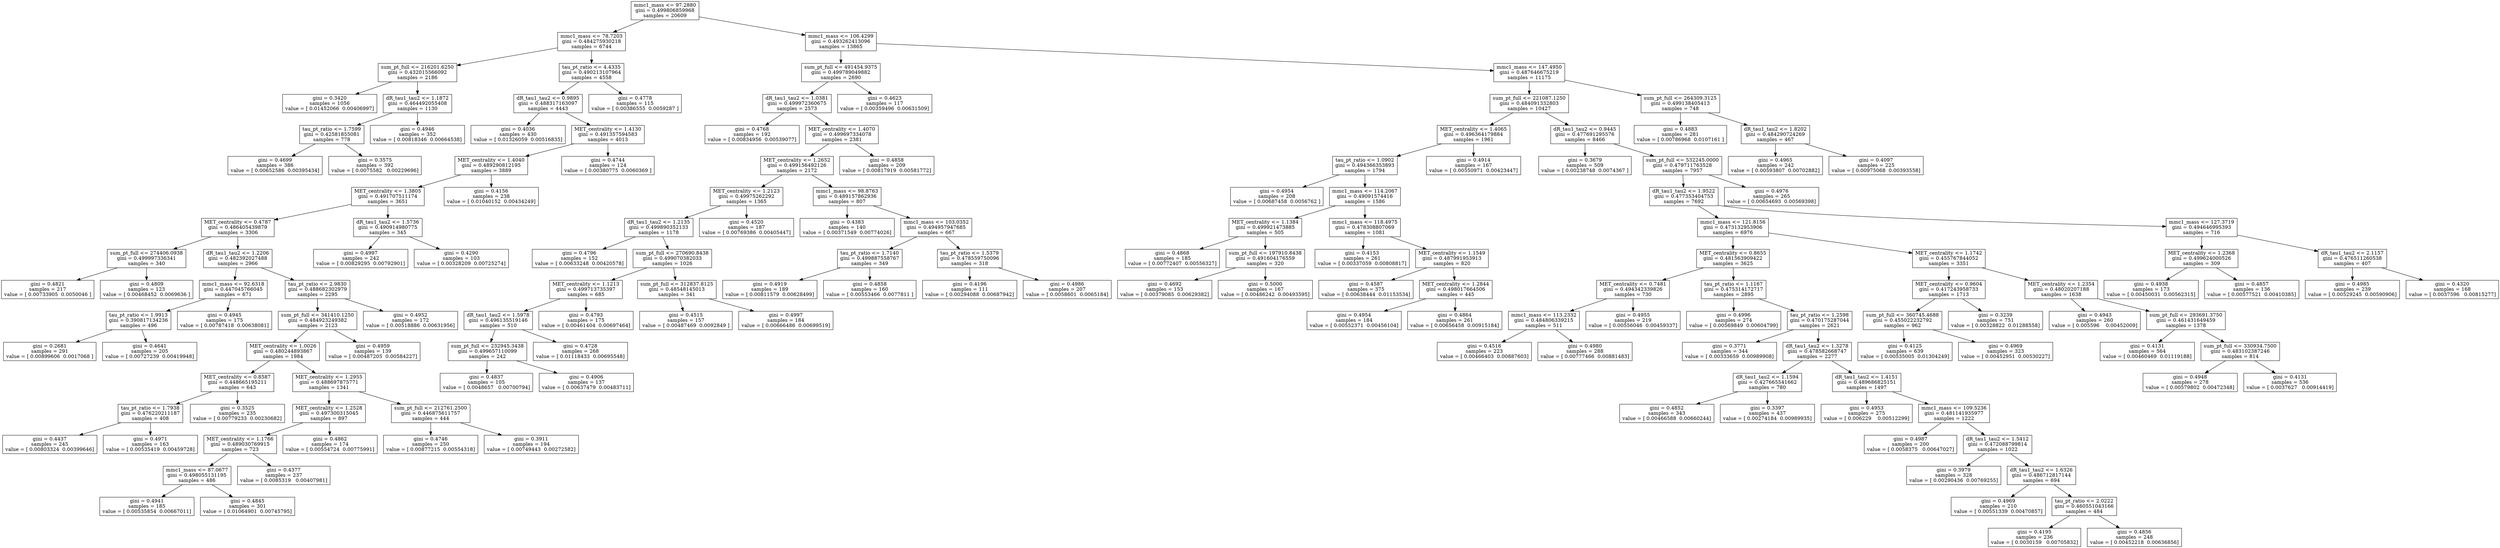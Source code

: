 digraph Tree {
0 [label="mmc1_mass <= 97.2880\ngini = 0.499806859968\nsamples = 20609", shape="box"] ;
1 [label="mmc1_mass <= 78.7203\ngini = 0.484275930218\nsamples = 6744", shape="box"] ;
0 -> 1 ;
2 [label="sum_pt_full <= 216201.6250\ngini = 0.432015566092\nsamples = 2186", shape="box"] ;
1 -> 2 ;
3 [label="gini = 0.3420\nsamples = 1056\nvalue = [ 0.01452066  0.00406997]", shape="box"] ;
2 -> 3 ;
4 [label="dR_tau1_tau2 <= 1.1872\ngini = 0.464492055408\nsamples = 1130", shape="box"] ;
2 -> 4 ;
5 [label="tau_pt_ratio <= 1.7599\ngini = 0.42581855081\nsamples = 778", shape="box"] ;
4 -> 5 ;
6 [label="gini = 0.4699\nsamples = 386\nvalue = [ 0.00652586  0.00395434]", shape="box"] ;
5 -> 6 ;
7 [label="gini = 0.3575\nsamples = 392\nvalue = [ 0.0075582   0.00229696]", shape="box"] ;
5 -> 7 ;
8 [label="gini = 0.4946\nsamples = 352\nvalue = [ 0.00818346  0.00664538]", shape="box"] ;
4 -> 8 ;
9 [label="tau_pt_ratio <= 4.4335\ngini = 0.490213107964\nsamples = 4558", shape="box"] ;
1 -> 9 ;
10 [label="dR_tau1_tau2 <= 0.9895\ngini = 0.488317163097\nsamples = 4443", shape="box"] ;
9 -> 10 ;
11 [label="gini = 0.4036\nsamples = 430\nvalue = [ 0.01326059  0.00516835]", shape="box"] ;
10 -> 11 ;
12 [label="MET_centrality <= 1.4130\ngini = 0.491357594583\nsamples = 4013", shape="box"] ;
10 -> 12 ;
13 [label="MET_centrality <= 1.4040\ngini = 0.489290812195\nsamples = 3889", shape="box"] ;
12 -> 13 ;
14 [label="MET_centrality <= 1.3805\ngini = 0.491707511174\nsamples = 3651", shape="box"] ;
13 -> 14 ;
15 [label="MET_centrality <= 0.4787\ngini = 0.486405439879\nsamples = 3306", shape="box"] ;
14 -> 15 ;
16 [label="sum_pt_full <= 274406.0938\ngini = 0.499997336341\nsamples = 340", shape="box"] ;
15 -> 16 ;
17 [label="gini = 0.4821\nsamples = 217\nvalue = [ 0.00733905  0.0050046 ]", shape="box"] ;
16 -> 17 ;
18 [label="gini = 0.4809\nsamples = 123\nvalue = [ 0.00468452  0.0069636 ]", shape="box"] ;
16 -> 18 ;
19 [label="dR_tau1_tau2 <= 1.2206\ngini = 0.482392027488\nsamples = 2966", shape="box"] ;
15 -> 19 ;
20 [label="mmc1_mass <= 92.6318\ngini = 0.447045766045\nsamples = 671", shape="box"] ;
19 -> 20 ;
21 [label="tau_pt_ratio <= 1.9913\ngini = 0.390817134236\nsamples = 496", shape="box"] ;
20 -> 21 ;
22 [label="gini = 0.2681\nsamples = 291\nvalue = [ 0.00899606  0.0017068 ]", shape="box"] ;
21 -> 22 ;
23 [label="gini = 0.4641\nsamples = 205\nvalue = [ 0.00727239  0.00419948]", shape="box"] ;
21 -> 23 ;
24 [label="gini = 0.4945\nsamples = 175\nvalue = [ 0.00787418  0.00638081]", shape="box"] ;
20 -> 24 ;
25 [label="tau_pt_ratio <= 2.9830\ngini = 0.488682302979\nsamples = 2295", shape="box"] ;
19 -> 25 ;
26 [label="sum_pt_full <= 341410.1250\ngini = 0.484923249382\nsamples = 2123", shape="box"] ;
25 -> 26 ;
27 [label="MET_centrality <= 1.0026\ngini = 0.480244893867\nsamples = 1984", shape="box"] ;
26 -> 27 ;
28 [label="MET_centrality <= 0.8587\ngini = 0.448665195211\nsamples = 643", shape="box"] ;
27 -> 28 ;
29 [label="tau_pt_ratio <= 1.7938\ngini = 0.476220211187\nsamples = 408", shape="box"] ;
28 -> 29 ;
30 [label="gini = 0.4437\nsamples = 245\nvalue = [ 0.00803324  0.00399646]", shape="box"] ;
29 -> 30 ;
31 [label="gini = 0.4971\nsamples = 163\nvalue = [ 0.00535419  0.00459728]", shape="box"] ;
29 -> 31 ;
32 [label="gini = 0.3525\nsamples = 235\nvalue = [ 0.00779233  0.00230682]", shape="box"] ;
28 -> 32 ;
33 [label="MET_centrality <= 1.2955\ngini = 0.488697875771\nsamples = 1341", shape="box"] ;
27 -> 33 ;
34 [label="MET_centrality <= 1.2528\ngini = 0.497300315045\nsamples = 897", shape="box"] ;
33 -> 34 ;
35 [label="MET_centrality <= 1.1766\ngini = 0.489030769915\nsamples = 723", shape="box"] ;
34 -> 35 ;
36 [label="mmc1_mass <= 87.0677\ngini = 0.498055131195\nsamples = 486", shape="box"] ;
35 -> 36 ;
37 [label="gini = 0.4941\nsamples = 185\nvalue = [ 0.00535854  0.00667011]", shape="box"] ;
36 -> 37 ;
38 [label="gini = 0.4845\nsamples = 301\nvalue = [ 0.01064901  0.00745795]", shape="box"] ;
36 -> 38 ;
39 [label="gini = 0.4377\nsamples = 237\nvalue = [ 0.0085319   0.00407981]", shape="box"] ;
35 -> 39 ;
40 [label="gini = 0.4862\nsamples = 174\nvalue = [ 0.00554724  0.00775991]", shape="box"] ;
34 -> 40 ;
41 [label="sum_pt_full <= 212761.2500\ngini = 0.446875611757\nsamples = 444", shape="box"] ;
33 -> 41 ;
42 [label="gini = 0.4746\nsamples = 250\nvalue = [ 0.00877215  0.00554318]", shape="box"] ;
41 -> 42 ;
43 [label="gini = 0.3911\nsamples = 194\nvalue = [ 0.00749443  0.00272582]", shape="box"] ;
41 -> 43 ;
44 [label="gini = 0.4959\nsamples = 139\nvalue = [ 0.00487205  0.00584227]", shape="box"] ;
26 -> 44 ;
45 [label="gini = 0.4952\nsamples = 172\nvalue = [ 0.00518886  0.00631956]", shape="box"] ;
25 -> 45 ;
46 [label="dR_tau1_tau2 <= 1.5736\ngini = 0.490914980775\nsamples = 345", shape="box"] ;
14 -> 46 ;
47 [label="gini = 0.4997\nsamples = 242\nvalue = [ 0.00829295  0.00792901]", shape="box"] ;
46 -> 47 ;
48 [label="gini = 0.4290\nsamples = 103\nvalue = [ 0.00328209  0.00725274]", shape="box"] ;
46 -> 48 ;
49 [label="gini = 0.4156\nsamples = 238\nvalue = [ 0.01040152  0.00434249]", shape="box"] ;
13 -> 49 ;
50 [label="gini = 0.4744\nsamples = 124\nvalue = [ 0.00380775  0.0060369 ]", shape="box"] ;
12 -> 50 ;
51 [label="gini = 0.4778\nsamples = 115\nvalue = [ 0.00386555  0.0059287 ]", shape="box"] ;
9 -> 51 ;
52 [label="mmc1_mass <= 106.4299\ngini = 0.493262413096\nsamples = 13865", shape="box"] ;
0 -> 52 ;
53 [label="sum_pt_full <= 491454.9375\ngini = 0.499789049882\nsamples = 2690", shape="box"] ;
52 -> 53 ;
54 [label="dR_tau1_tau2 <= 1.0381\ngini = 0.499972360675\nsamples = 2573", shape="box"] ;
53 -> 54 ;
55 [label="gini = 0.4768\nsamples = 192\nvalue = [ 0.00834956  0.00539077]", shape="box"] ;
54 -> 55 ;
56 [label="MET_centrality <= 1.4070\ngini = 0.499697334078\nsamples = 2381", shape="box"] ;
54 -> 56 ;
57 [label="MET_centrality <= 1.2652\ngini = 0.499156492126\nsamples = 2172", shape="box"] ;
56 -> 57 ;
58 [label="MET_centrality <= 1.2123\ngini = 0.49975262292\nsamples = 1365", shape="box"] ;
57 -> 58 ;
59 [label="dR_tau1_tau2 <= 1.2135\ngini = 0.499890352133\nsamples = 1178", shape="box"] ;
58 -> 59 ;
60 [label="gini = 0.4796\nsamples = 152\nvalue = [ 0.00633248  0.00420578]", shape="box"] ;
59 -> 60 ;
61 [label="sum_pt_full <= 270690.8438\ngini = 0.499070382033\nsamples = 1026", shape="box"] ;
59 -> 61 ;
62 [label="MET_centrality <= 1.1213\ngini = 0.499713735397\nsamples = 685", shape="box"] ;
61 -> 62 ;
63 [label="dR_tau1_tau2 <= 1.5978\ngini = 0.496135519146\nsamples = 510", shape="box"] ;
62 -> 63 ;
64 [label="sum_pt_full <= 232945.3438\ngini = 0.499657110099\nsamples = 242", shape="box"] ;
63 -> 64 ;
65 [label="gini = 0.4837\nsamples = 105\nvalue = [ 0.0048657   0.00700794]", shape="box"] ;
64 -> 65 ;
66 [label="gini = 0.4906\nsamples = 137\nvalue = [ 0.00637479  0.00483711]", shape="box"] ;
64 -> 66 ;
67 [label="gini = 0.4728\nsamples = 268\nvalue = [ 0.01118433  0.00695548]", shape="box"] ;
63 -> 67 ;
68 [label="gini = 0.4793\nsamples = 175\nvalue = [ 0.00461404  0.00697464]", shape="box"] ;
62 -> 68 ;
69 [label="sum_pt_full <= 312837.8125\ngini = 0.48548145013\nsamples = 341", shape="box"] ;
61 -> 69 ;
70 [label="gini = 0.4515\nsamples = 157\nvalue = [ 0.00487469  0.0092849 ]", shape="box"] ;
69 -> 70 ;
71 [label="gini = 0.4997\nsamples = 184\nvalue = [ 0.00666486  0.00699519]", shape="box"] ;
69 -> 71 ;
72 [label="gini = 0.4520\nsamples = 187\nvalue = [ 0.00769386  0.00405447]", shape="box"] ;
58 -> 72 ;
73 [label="mmc1_mass <= 98.8763\ngini = 0.489157862936\nsamples = 807", shape="box"] ;
57 -> 73 ;
74 [label="gini = 0.4383\nsamples = 140\nvalue = [ 0.00371549  0.00774026]", shape="box"] ;
73 -> 74 ;
75 [label="mmc1_mass <= 103.0352\ngini = 0.494957947685\nsamples = 667", shape="box"] ;
73 -> 75 ;
76 [label="tau_pt_ratio <= 1.7140\ngini = 0.499887558767\nsamples = 349", shape="box"] ;
75 -> 76 ;
77 [label="gini = 0.4919\nsamples = 189\nvalue = [ 0.00811579  0.00628499]", shape="box"] ;
76 -> 77 ;
78 [label="gini = 0.4858\nsamples = 160\nvalue = [ 0.00553466  0.0077811 ]", shape="box"] ;
76 -> 78 ;
79 [label="tau_pt_ratio <= 1.5379\ngini = 0.478559750096\nsamples = 318", shape="box"] ;
75 -> 79 ;
80 [label="gini = 0.4196\nsamples = 111\nvalue = [ 0.00294088  0.00687942]", shape="box"] ;
79 -> 80 ;
81 [label="gini = 0.4986\nsamples = 207\nvalue = [ 0.0058601  0.0065184]", shape="box"] ;
79 -> 81 ;
82 [label="gini = 0.4858\nsamples = 209\nvalue = [ 0.00817919  0.00581772]", shape="box"] ;
56 -> 82 ;
83 [label="gini = 0.4623\nsamples = 117\nvalue = [ 0.00359496  0.00631509]", shape="box"] ;
53 -> 83 ;
84 [label="mmc1_mass <= 147.4950\ngini = 0.487646675219\nsamples = 11175", shape="box"] ;
52 -> 84 ;
85 [label="sum_pt_full <= 221087.1250\ngini = 0.484091332803\nsamples = 10427", shape="box"] ;
84 -> 85 ;
86 [label="MET_centrality <= 1.4065\ngini = 0.496364179884\nsamples = 1961", shape="box"] ;
85 -> 86 ;
87 [label="tau_pt_ratio <= 1.0902\ngini = 0.494366353893\nsamples = 1794", shape="box"] ;
86 -> 87 ;
88 [label="gini = 0.4954\nsamples = 208\nvalue = [ 0.00687458  0.0056762 ]", shape="box"] ;
87 -> 88 ;
89 [label="mmc1_mass <= 114.2067\ngini = 0.49091574416\nsamples = 1586", shape="box"] ;
87 -> 89 ;
90 [label="MET_centrality <= 1.1384\ngini = 0.499921473885\nsamples = 505", shape="box"] ;
89 -> 90 ;
91 [label="gini = 0.4868\nsamples = 185\nvalue = [ 0.00772407  0.00556327]", shape="box"] ;
90 -> 91 ;
92 [label="sum_pt_full <= 197910.8438\ngini = 0.491604176559\nsamples = 320", shape="box"] ;
90 -> 92 ;
93 [label="gini = 0.4692\nsamples = 153\nvalue = [ 0.00379085  0.00629382]", shape="box"] ;
92 -> 93 ;
94 [label="gini = 0.5000\nsamples = 167\nvalue = [ 0.00486242  0.00493595]", shape="box"] ;
92 -> 94 ;
95 [label="mmc1_mass <= 118.4975\ngini = 0.478308807069\nsamples = 1081", shape="box"] ;
89 -> 95 ;
96 [label="gini = 0.4153\nsamples = 261\nvalue = [ 0.00337059  0.00808817]", shape="box"] ;
95 -> 96 ;
97 [label="MET_centrality <= 1.1549\ngini = 0.487991953913\nsamples = 820", shape="box"] ;
95 -> 97 ;
98 [label="gini = 0.4587\nsamples = 375\nvalue = [ 0.00638444  0.01153534]", shape="box"] ;
97 -> 98 ;
99 [label="MET_centrality <= 1.2844\ngini = 0.498017664506\nsamples = 445", shape="box"] ;
97 -> 99 ;
100 [label="gini = 0.4954\nsamples = 184\nvalue = [ 0.00552371  0.00456104]", shape="box"] ;
99 -> 100 ;
101 [label="gini = 0.4864\nsamples = 261\nvalue = [ 0.00656458  0.00915184]", shape="box"] ;
99 -> 101 ;
102 [label="gini = 0.4914\nsamples = 167\nvalue = [ 0.00550971  0.00423447]", shape="box"] ;
86 -> 102 ;
103 [label="dR_tau1_tau2 <= 0.9445\ngini = 0.477691295576\nsamples = 8466", shape="box"] ;
85 -> 103 ;
104 [label="gini = 0.3679\nsamples = 509\nvalue = [ 0.00238748  0.0074367 ]", shape="box"] ;
103 -> 104 ;
105 [label="sum_pt_full <= 532245.0000\ngini = 0.479711763528\nsamples = 7957", shape="box"] ;
103 -> 105 ;
106 [label="dR_tau1_tau2 <= 1.9522\ngini = 0.477353404753\nsamples = 7692", shape="box"] ;
105 -> 106 ;
107 [label="mmc1_mass <= 121.8156\ngini = 0.473132953906\nsamples = 6976", shape="box"] ;
106 -> 107 ;
108 [label="MET_centrality <= 0.8655\ngini = 0.481563909422\nsamples = 3625", shape="box"] ;
107 -> 108 ;
109 [label="MET_centrality <= 0.7481\ngini = 0.494342339826\nsamples = 730", shape="box"] ;
108 -> 109 ;
110 [label="mmc1_mass <= 113.2332\ngini = 0.484806339215\nsamples = 511", shape="box"] ;
109 -> 110 ;
111 [label="gini = 0.4516\nsamples = 223\nvalue = [ 0.00466403  0.00887603]", shape="box"] ;
110 -> 111 ;
112 [label="gini = 0.4980\nsamples = 288\nvalue = [ 0.00777466  0.00881483]", shape="box"] ;
110 -> 112 ;
113 [label="gini = 0.4955\nsamples = 219\nvalue = [ 0.00556046  0.00459337]", shape="box"] ;
109 -> 113 ;
114 [label="tau_pt_ratio <= 1.1167\ngini = 0.475314172717\nsamples = 2895", shape="box"] ;
108 -> 114 ;
115 [label="gini = 0.4996\nsamples = 274\nvalue = [ 0.00569849  0.00604799]", shape="box"] ;
114 -> 115 ;
116 [label="tau_pt_ratio <= 1.2598\ngini = 0.470175287044\nsamples = 2621", shape="box"] ;
114 -> 116 ;
117 [label="gini = 0.3771\nsamples = 344\nvalue = [ 0.00333659  0.00989908]", shape="box"] ;
116 -> 117 ;
118 [label="dR_tau1_tau2 <= 1.3278\ngini = 0.478582668747\nsamples = 2277", shape="box"] ;
116 -> 118 ;
119 [label="dR_tau1_tau2 <= 1.1594\ngini = 0.427665541662\nsamples = 780", shape="box"] ;
118 -> 119 ;
120 [label="gini = 0.4852\nsamples = 343\nvalue = [ 0.00466588  0.00660244]", shape="box"] ;
119 -> 120 ;
121 [label="gini = 0.3397\nsamples = 437\nvalue = [ 0.00274184  0.00989935]", shape="box"] ;
119 -> 121 ;
122 [label="dR_tau1_tau2 <= 1.4151\ngini = 0.489686825151\nsamples = 1497", shape="box"] ;
118 -> 122 ;
123 [label="gini = 0.4953\nsamples = 275\nvalue = [ 0.006229    0.00512299]", shape="box"] ;
122 -> 123 ;
124 [label="mmc1_mass <= 109.5236\ngini = 0.481141935977\nsamples = 1222", shape="box"] ;
122 -> 124 ;
125 [label="gini = 0.4987\nsamples = 200\nvalue = [ 0.0058375   0.00647027]", shape="box"] ;
124 -> 125 ;
126 [label="dR_tau1_tau2 <= 1.5412\ngini = 0.472088799814\nsamples = 1022", shape="box"] ;
124 -> 126 ;
127 [label="gini = 0.3979\nsamples = 328\nvalue = [ 0.00290436  0.00769255]", shape="box"] ;
126 -> 127 ;
128 [label="dR_tau1_tau2 <= 1.6326\ngini = 0.486712817144\nsamples = 694", shape="box"] ;
126 -> 128 ;
129 [label="gini = 0.4969\nsamples = 210\nvalue = [ 0.00551339  0.00470857]", shape="box"] ;
128 -> 129 ;
130 [label="tau_pt_ratio <= 2.0222\ngini = 0.460551043166\nsamples = 484", shape="box"] ;
128 -> 130 ;
131 [label="gini = 0.4195\nsamples = 236\nvalue = [ 0.0030159   0.00705832]", shape="box"] ;
130 -> 131 ;
132 [label="gini = 0.4856\nsamples = 248\nvalue = [ 0.00452218  0.00636856]", shape="box"] ;
130 -> 132 ;
133 [label="MET_centrality <= 1.1742\ngini = 0.455767844052\nsamples = 3351", shape="box"] ;
107 -> 133 ;
134 [label="MET_centrality <= 0.9604\ngini = 0.417243958733\nsamples = 1713", shape="box"] ;
133 -> 134 ;
135 [label="sum_pt_full <= 360745.4688\ngini = 0.455022232792\nsamples = 962", shape="box"] ;
134 -> 135 ;
136 [label="gini = 0.4125\nsamples = 639\nvalue = [ 0.00535005  0.01304249]", shape="box"] ;
135 -> 136 ;
137 [label="gini = 0.4969\nsamples = 323\nvalue = [ 0.00452951  0.00530227]", shape="box"] ;
135 -> 137 ;
138 [label="gini = 0.3239\nsamples = 751\nvalue = [ 0.00328822  0.01288558]", shape="box"] ;
134 -> 138 ;
139 [label="MET_centrality <= 1.2354\ngini = 0.48020207188\nsamples = 1638", shape="box"] ;
133 -> 139 ;
140 [label="gini = 0.4943\nsamples = 260\nvalue = [ 0.005596    0.00452009]", shape="box"] ;
139 -> 140 ;
141 [label="sum_pt_full <= 293691.3750\ngini = 0.461431649459\nsamples = 1378", shape="box"] ;
139 -> 141 ;
142 [label="gini = 0.4131\nsamples = 564\nvalue = [ 0.00460469  0.01119188]", shape="box"] ;
141 -> 142 ;
143 [label="sum_pt_full <= 330934.7500\ngini = 0.483102387246\nsamples = 814", shape="box"] ;
141 -> 143 ;
144 [label="gini = 0.4948\nsamples = 278\nvalue = [ 0.00579802  0.00472348]", shape="box"] ;
143 -> 144 ;
145 [label="gini = 0.4131\nsamples = 536\nvalue = [ 0.0037627   0.00914419]", shape="box"] ;
143 -> 145 ;
146 [label="mmc1_mass <= 127.3719\ngini = 0.494646995393\nsamples = 716", shape="box"] ;
106 -> 146 ;
147 [label="MET_centrality <= 1.2368\ngini = 0.499624000526\nsamples = 309", shape="box"] ;
146 -> 147 ;
148 [label="gini = 0.4938\nsamples = 173\nvalue = [ 0.00450031  0.00562315]", shape="box"] ;
147 -> 148 ;
149 [label="gini = 0.4857\nsamples = 136\nvalue = [ 0.00577521  0.00410385]", shape="box"] ;
147 -> 149 ;
150 [label="dR_tau1_tau2 <= 2.1157\ngini = 0.476511260538\nsamples = 407", shape="box"] ;
146 -> 150 ;
151 [label="gini = 0.4985\nsamples = 239\nvalue = [ 0.00529245  0.00590906]", shape="box"] ;
150 -> 151 ;
152 [label="gini = 0.4320\nsamples = 168\nvalue = [ 0.0037596   0.00815277]", shape="box"] ;
150 -> 152 ;
153 [label="gini = 0.4976\nsamples = 265\nvalue = [ 0.00654693  0.00569398]", shape="box"] ;
105 -> 153 ;
154 [label="sum_pt_full <= 264309.3125\ngini = 0.499138405413\nsamples = 748", shape="box"] ;
84 -> 154 ;
155 [label="gini = 0.4883\nsamples = 281\nvalue = [ 0.00786968  0.0107161 ]", shape="box"] ;
154 -> 155 ;
156 [label="dR_tau1_tau2 <= 1.8202\ngini = 0.484290724269\nsamples = 467", shape="box"] ;
154 -> 156 ;
157 [label="gini = 0.4965\nsamples = 242\nvalue = [ 0.00593807  0.00702882]", shape="box"] ;
156 -> 157 ;
158 [label="gini = 0.4097\nsamples = 225\nvalue = [ 0.00975068  0.00393558]", shape="box"] ;
156 -> 158 ;
}
